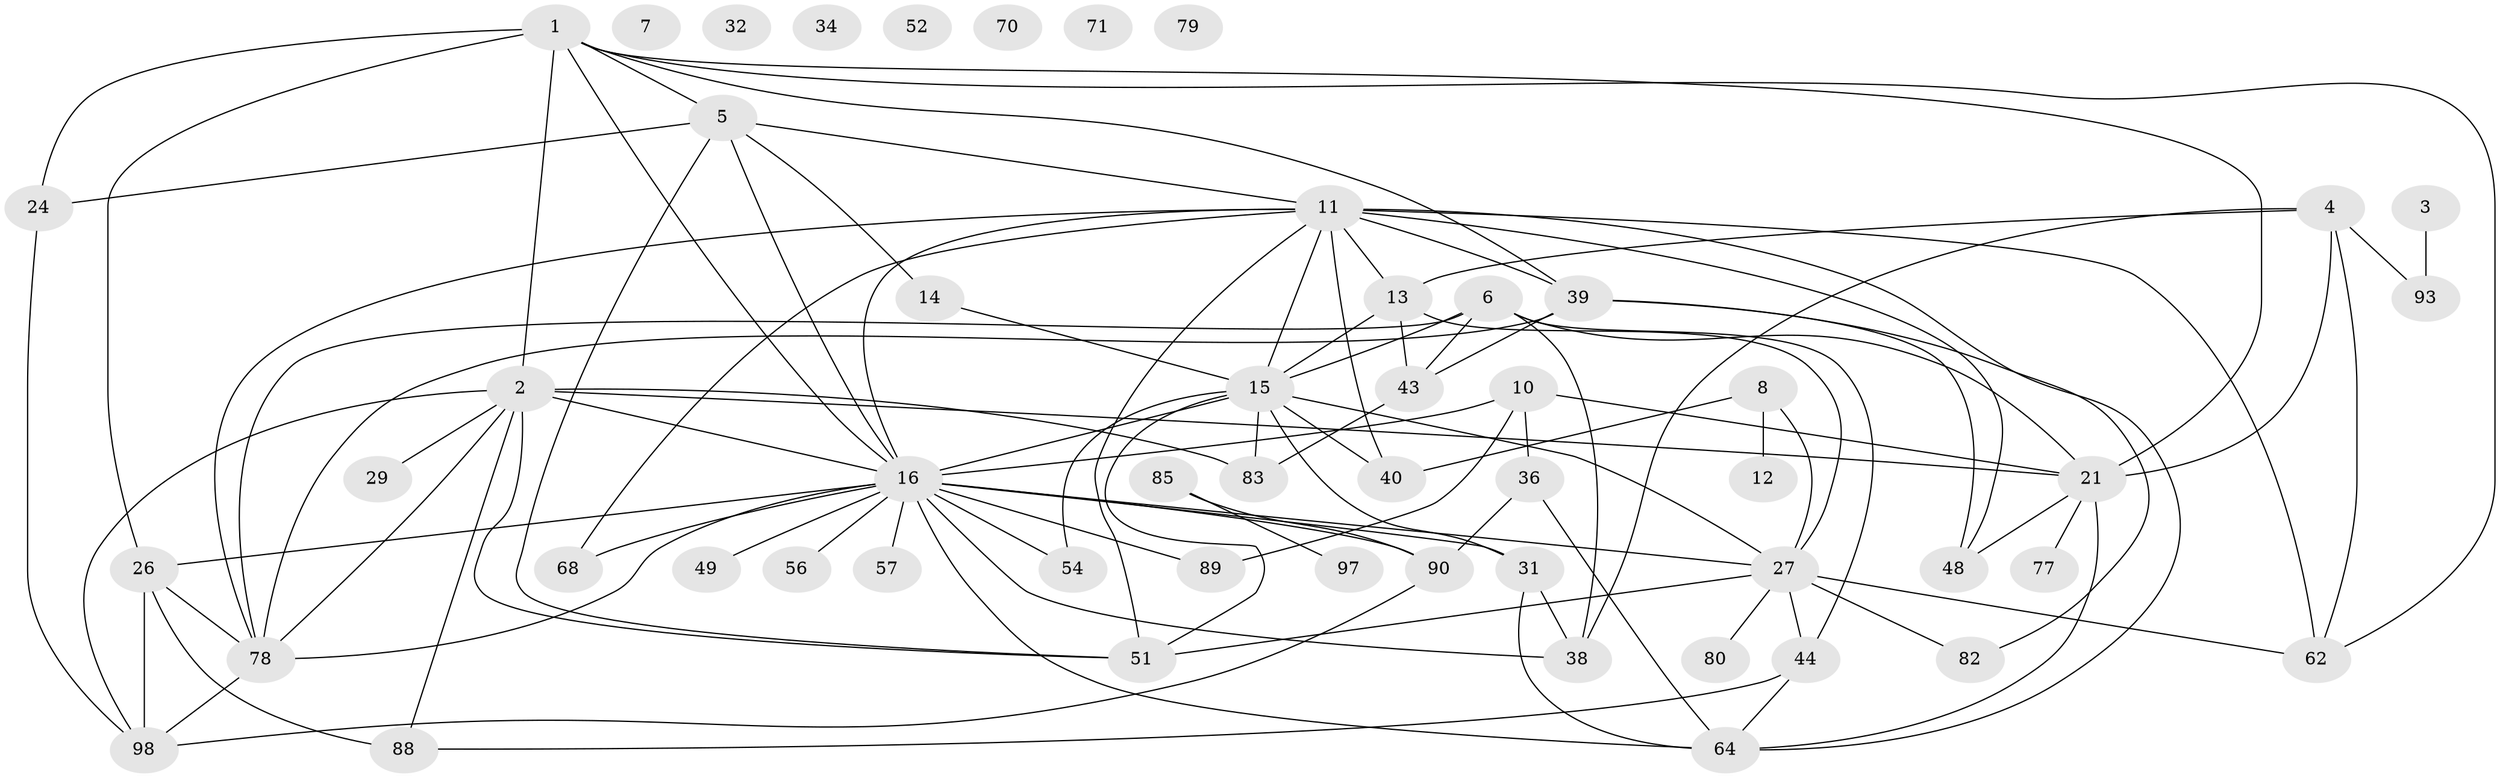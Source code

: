 // original degree distribution, {1: 0.1388888888888889, 4: 0.1574074074074074, 2: 0.18518518518518517, 5: 0.12037037037037036, 3: 0.25925925925925924, 6: 0.06481481481481481, 0: 0.05555555555555555, 7: 0.018518518518518517}
// Generated by graph-tools (version 1.1) at 2025/13/03/09/25 04:13:03]
// undirected, 54 vertices, 102 edges
graph export_dot {
graph [start="1"]
  node [color=gray90,style=filled];
  1 [super="+22"];
  2 [super="+99+42"];
  3;
  4 [super="+92"];
  5 [super="+60"];
  6 [super="+18+65"];
  7 [super="+47"];
  8 [super="+9+55+20"];
  10 [super="+67"];
  11 [super="+30+19"];
  12 [super="+53"];
  13 [super="+69"];
  14;
  15 [super="+104"];
  16 [super="+28+17+25+86+75"];
  21 [super="+23"];
  24;
  26 [super="+50"];
  27 [super="+45+73"];
  29 [super="+58"];
  31 [super="+91"];
  32;
  34;
  36;
  38 [super="+72"];
  39 [super="+59"];
  40;
  43 [super="+46"];
  44 [super="+87"];
  48;
  49;
  51 [super="+74"];
  52;
  54;
  56 [super="+61"];
  57;
  62;
  64 [super="+84"];
  68;
  70;
  71;
  77;
  78 [super="+81"];
  79;
  80;
  82;
  83;
  85;
  88;
  89;
  90;
  93;
  97;
  98;
  1 -- 2 [weight=3];
  1 -- 5;
  1 -- 39;
  1 -- 16;
  1 -- 21;
  1 -- 24;
  1 -- 26;
  1 -- 62;
  2 -- 83;
  2 -- 98;
  2 -- 16;
  2 -- 51;
  2 -- 88;
  2 -- 21;
  2 -- 29;
  2 -- 78;
  3 -- 93;
  4 -- 38;
  4 -- 93;
  4 -- 62;
  4 -- 21 [weight=2];
  4 -- 13;
  5 -- 14;
  5 -- 51;
  5 -- 24;
  5 -- 11;
  5 -- 16;
  6 -- 15 [weight=2];
  6 -- 43;
  6 -- 44;
  6 -- 21;
  6 -- 78;
  6 -- 38;
  8 -- 12;
  8 -- 40;
  8 -- 27;
  10 -- 89;
  10 -- 16;
  10 -- 36;
  10 -- 21;
  11 -- 48;
  11 -- 78;
  11 -- 68;
  11 -- 40;
  11 -- 62;
  11 -- 51;
  11 -- 39 [weight=2];
  11 -- 16;
  11 -- 64;
  11 -- 15;
  11 -- 13;
  13 -- 15;
  13 -- 27;
  13 -- 43;
  14 -- 15;
  15 -- 83;
  15 -- 40;
  15 -- 54;
  15 -- 51;
  15 -- 16;
  15 -- 31;
  15 -- 27;
  16 -- 49;
  16 -- 56 [weight=2];
  16 -- 78;
  16 -- 89;
  16 -- 90;
  16 -- 31;
  16 -- 64;
  16 -- 68;
  16 -- 38;
  16 -- 54 [weight=2];
  16 -- 57;
  16 -- 26;
  16 -- 27 [weight=2];
  21 -- 48;
  21 -- 77;
  21 -- 64;
  24 -- 98;
  26 -- 88;
  26 -- 98;
  26 -- 78;
  27 -- 82;
  27 -- 51;
  27 -- 44;
  27 -- 80;
  27 -- 62;
  31 -- 38;
  31 -- 64;
  36 -- 90;
  36 -- 64;
  39 -- 48;
  39 -- 82;
  39 -- 78;
  39 -- 43;
  43 -- 83;
  44 -- 88;
  44 -- 64;
  78 -- 98;
  85 -- 90;
  85 -- 97;
  90 -- 98;
}
